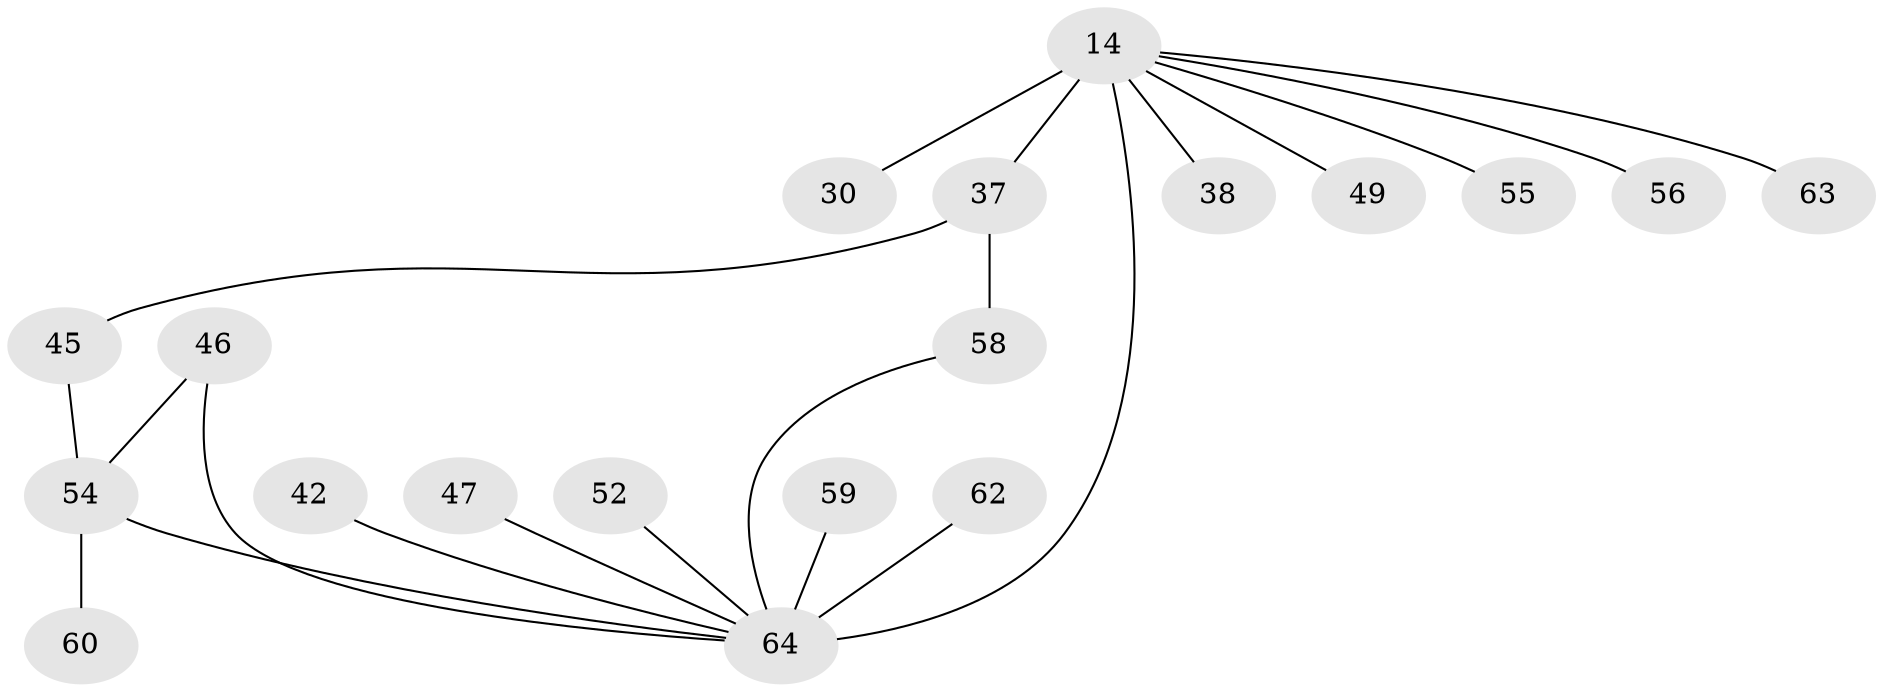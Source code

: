 // original degree distribution, {7: 0.046875, 6: 0.03125, 3: 0.0625, 8: 0.015625, 5: 0.0625, 2: 0.234375, 9: 0.015625, 4: 0.03125, 1: 0.5}
// Generated by graph-tools (version 1.1) at 2025/57/03/04/25 21:57:43]
// undirected, 19 vertices, 21 edges
graph export_dot {
graph [start="1"]
  node [color=gray90,style=filled];
  14 [super="+13+12"];
  30;
  37 [super="+31+8"];
  38;
  42;
  45 [super="+26"];
  46 [super="+32"];
  47 [super="+44"];
  49;
  52;
  54 [super="+53"];
  55 [super="+48"];
  56;
  58 [super="+20+51"];
  59 [super="+41"];
  60;
  62 [super="+43"];
  63 [super="+61"];
  64 [super="+10+57+15+27+28+36"];
  14 -- 49;
  14 -- 56;
  14 -- 38;
  14 -- 30;
  14 -- 55;
  14 -- 63;
  14 -- 64 [weight=6];
  14 -- 37 [weight=2];
  37 -- 58 [weight=2];
  37 -- 45;
  42 -- 64;
  45 -- 54 [weight=2];
  46 -- 54;
  46 -- 64 [weight=2];
  47 -- 64;
  52 -- 64;
  54 -- 64 [weight=2];
  54 -- 60;
  58 -- 64;
  59 -- 64;
  62 -- 64;
}
